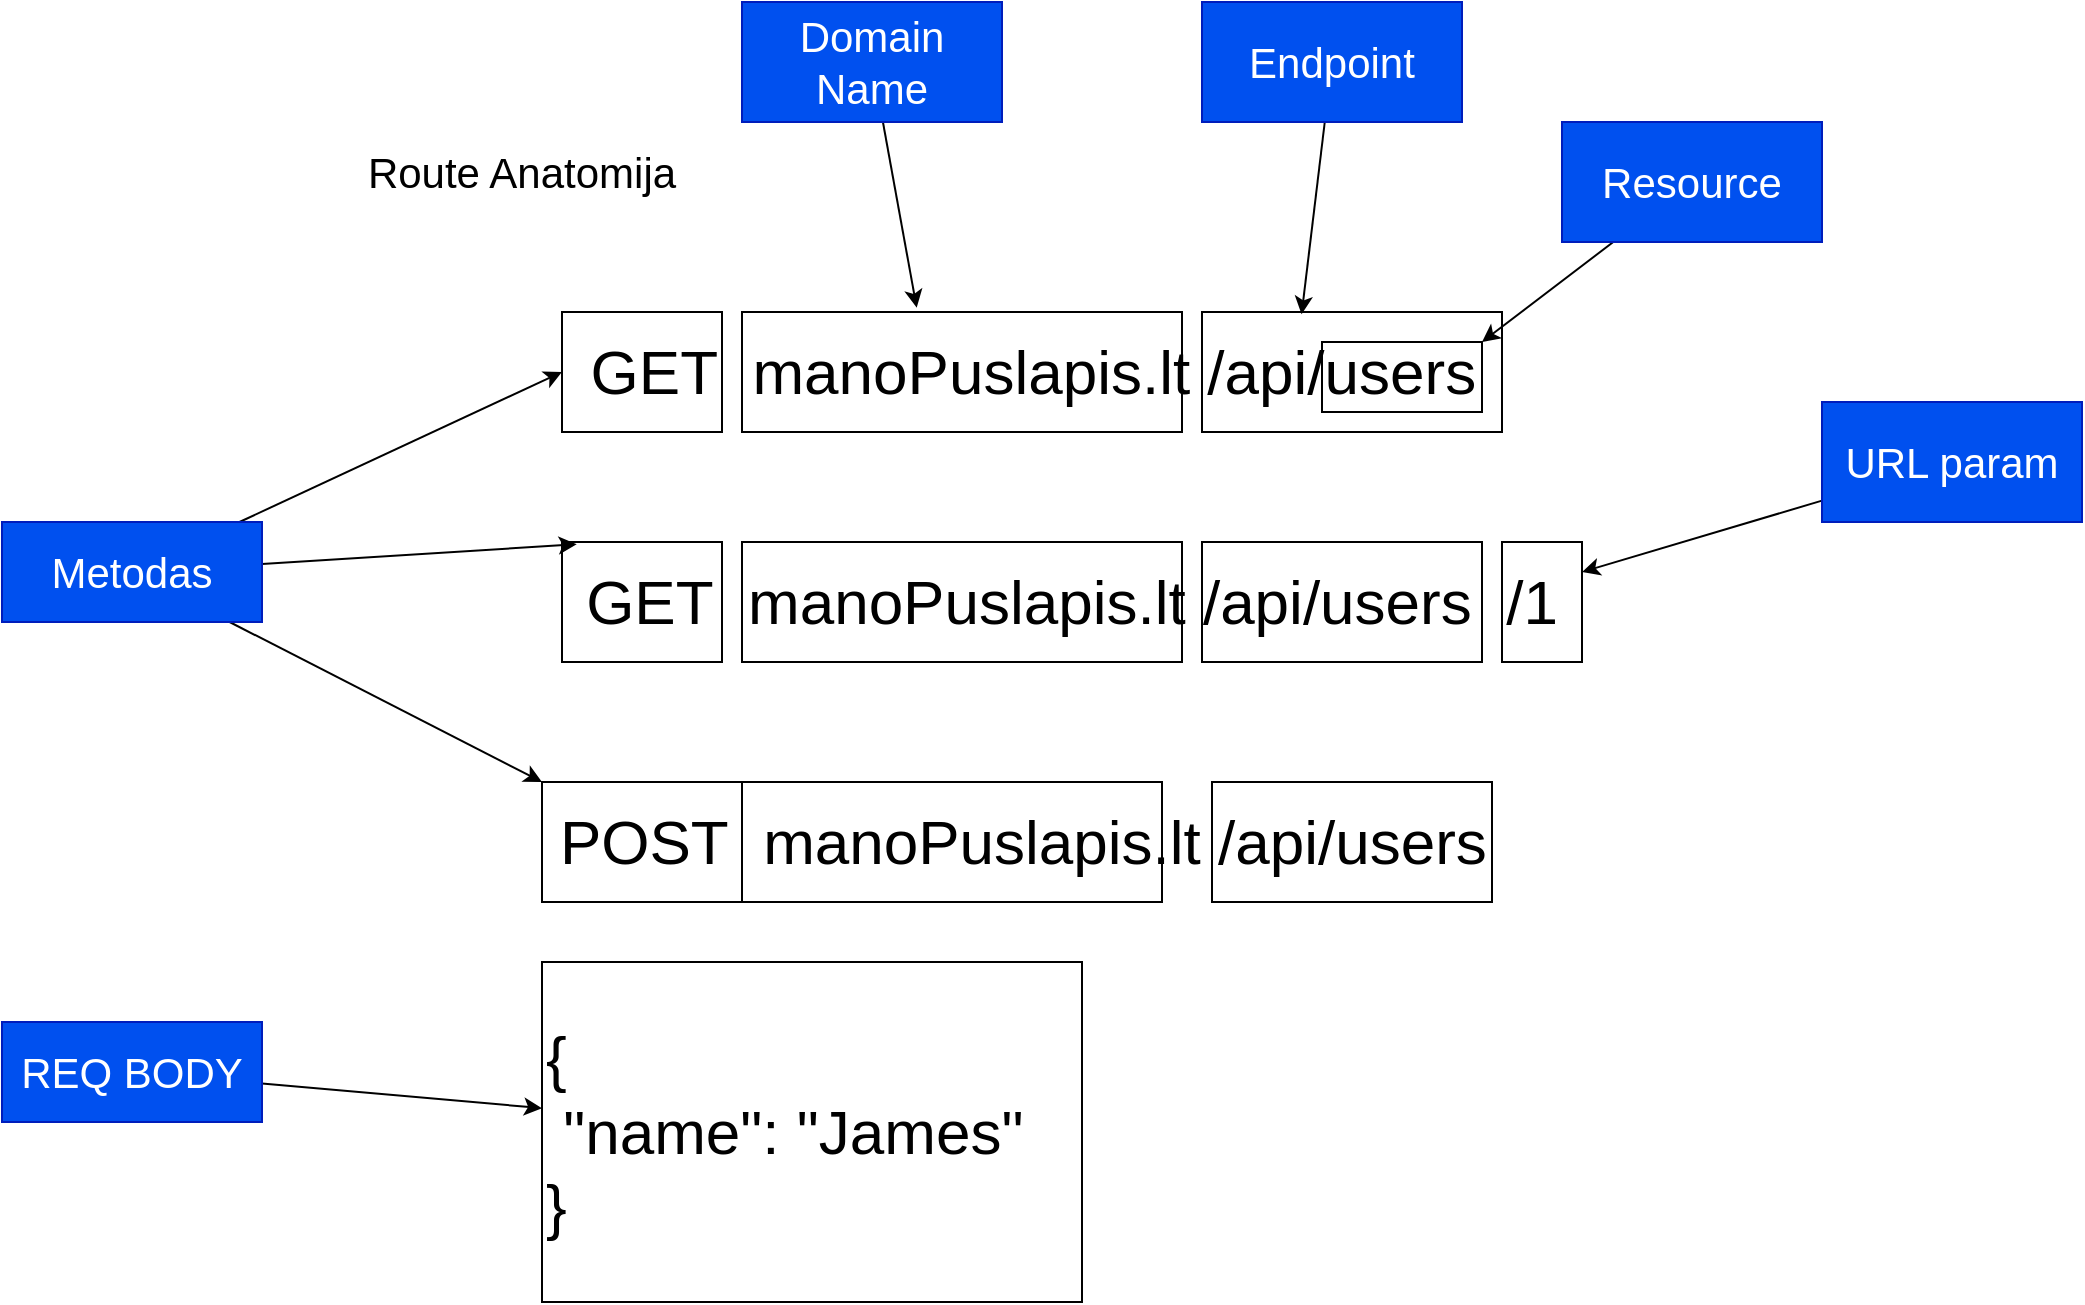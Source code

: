 <mxfile>
    <diagram id="aGEhEcKIQwWKC8-lZaDE" name="Page-1">
        <mxGraphModel dx="1904" dy="1739" grid="1" gridSize="10" guides="1" tooltips="1" connect="1" arrows="1" fold="1" page="1" pageScale="1" pageWidth="850" pageHeight="1100" math="0" shadow="0">
            <root>
                <mxCell id="0"/>
                <mxCell id="1" parent="0"/>
                <mxCell id="2" value="Route Anatomija" style="text;html=1;strokeColor=none;fillColor=none;align=center;verticalAlign=middle;whiteSpace=wrap;rounded=0;fontSize=21;" vertex="1" parent="1">
                    <mxGeometry x="30" y="20" width="180" height="30" as="geometry"/>
                </mxCell>
                <mxCell id="4" value="GET&amp;nbsp; manoPuslapis.lt /api/users&amp;nbsp;" style="text;html=1;strokeColor=none;fillColor=none;align=center;verticalAlign=middle;whiteSpace=wrap;rounded=0;fontSize=31;" vertex="1" parent="1">
                    <mxGeometry x="30" y="120" width="700" height="30" as="geometry"/>
                </mxCell>
                <mxCell id="5" value="" style="rounded=0;whiteSpace=wrap;html=1;fontSize=31;fillColor=none;" vertex="1" parent="1">
                    <mxGeometry x="230" y="105" width="220" height="60" as="geometry"/>
                </mxCell>
                <mxCell id="6" value="" style="rounded=0;whiteSpace=wrap;html=1;fontSize=31;fillColor=none;" vertex="1" parent="1">
                    <mxGeometry x="140" y="105" width="80" height="60" as="geometry"/>
                </mxCell>
                <mxCell id="7" value="" style="rounded=0;whiteSpace=wrap;html=1;fontSize=31;fillColor=none;" vertex="1" parent="1">
                    <mxGeometry x="460" y="105" width="150" height="60" as="geometry"/>
                </mxCell>
                <mxCell id="8" value="GET&amp;nbsp; manoPuslapis.lt /api/users&amp;nbsp; /1" style="text;html=1;strokeColor=none;fillColor=none;align=center;verticalAlign=middle;whiteSpace=wrap;rounded=0;fontSize=31;" vertex="1" parent="1">
                    <mxGeometry x="50" y="235" width="690" height="30" as="geometry"/>
                </mxCell>
                <mxCell id="9" value="" style="rounded=0;whiteSpace=wrap;html=1;fontSize=31;fillColor=none;" vertex="1" parent="1">
                    <mxGeometry x="230" y="220" width="220" height="60" as="geometry"/>
                </mxCell>
                <mxCell id="10" value="" style="rounded=0;whiteSpace=wrap;html=1;fontSize=31;fillColor=none;" vertex="1" parent="1">
                    <mxGeometry x="140" y="220" width="80" height="60" as="geometry"/>
                </mxCell>
                <mxCell id="11" value="" style="rounded=0;whiteSpace=wrap;html=1;fontSize=31;fillColor=none;" vertex="1" parent="1">
                    <mxGeometry x="460" y="220" width="140" height="60" as="geometry"/>
                </mxCell>
                <mxCell id="12" value="" style="rounded=0;whiteSpace=wrap;html=1;fontSize=31;fillColor=none;" vertex="1" parent="1">
                    <mxGeometry x="610" y="220" width="40" height="60" as="geometry"/>
                </mxCell>
                <mxCell id="13" value="POST&amp;nbsp; manoPuslapis.lt /api/users&amp;nbsp;" style="text;html=1;strokeColor=none;fillColor=none;align=center;verticalAlign=middle;whiteSpace=wrap;rounded=0;fontSize=31;" vertex="1" parent="1">
                    <mxGeometry x="30" y="355" width="690" height="30" as="geometry"/>
                </mxCell>
                <mxCell id="14" value="" style="rounded=0;whiteSpace=wrap;html=1;fontSize=31;fillColor=none;" vertex="1" parent="1">
                    <mxGeometry x="230" y="340" width="210" height="60" as="geometry"/>
                </mxCell>
                <mxCell id="15" value="" style="rounded=0;whiteSpace=wrap;html=1;fontSize=31;fillColor=none;" vertex="1" parent="1">
                    <mxGeometry x="130" y="340" width="100" height="60" as="geometry"/>
                </mxCell>
                <mxCell id="16" value="" style="rounded=0;whiteSpace=wrap;html=1;fontSize=31;fillColor=none;" vertex="1" parent="1">
                    <mxGeometry x="465" y="340" width="140" height="60" as="geometry"/>
                </mxCell>
                <mxCell id="18" value="{&lt;br&gt;&lt;div&gt;&lt;span&gt;&amp;nbsp;&quot;name&quot;: &quot;James&quot;&lt;/span&gt;&lt;/div&gt;}" style="text;html=1;strokeColor=default;fillColor=none;align=left;verticalAlign=middle;whiteSpace=wrap;rounded=0;fontSize=31;" vertex="1" parent="1">
                    <mxGeometry x="130" y="430" width="270" height="170" as="geometry"/>
                </mxCell>
                <mxCell id="21" style="edgeStyle=none;html=1;entryX=0;entryY=0.5;entryDx=0;entryDy=0;fontSize=21;" edge="1" parent="1" source="20" target="6">
                    <mxGeometry relative="1" as="geometry"/>
                </mxCell>
                <mxCell id="22" style="edgeStyle=none;html=1;entryX=0.092;entryY=0.019;entryDx=0;entryDy=0;entryPerimeter=0;fontSize=21;" edge="1" parent="1" source="20" target="10">
                    <mxGeometry relative="1" as="geometry"/>
                </mxCell>
                <mxCell id="23" style="edgeStyle=none;html=1;entryX=0;entryY=0;entryDx=0;entryDy=0;fontSize=21;" edge="1" parent="1" source="20" target="15">
                    <mxGeometry relative="1" as="geometry"/>
                </mxCell>
                <mxCell id="20" value="Metodas" style="text;html=1;strokeColor=#001DBC;fillColor=#0050ef;align=center;verticalAlign=middle;whiteSpace=wrap;rounded=0;fontSize=21;fontColor=#ffffff;" vertex="1" parent="1">
                    <mxGeometry x="-140" y="210" width="130" height="50" as="geometry"/>
                </mxCell>
                <mxCell id="25" style="edgeStyle=none;html=1;entryX=0.397;entryY=-0.036;entryDx=0;entryDy=0;entryPerimeter=0;fontSize=21;" edge="1" parent="1" source="24" target="5">
                    <mxGeometry relative="1" as="geometry"/>
                </mxCell>
                <mxCell id="24" value="Domain Name" style="text;html=1;strokeColor=#001DBC;fillColor=#0050ef;align=center;verticalAlign=middle;whiteSpace=wrap;rounded=0;fontSize=21;fontColor=#ffffff;" vertex="1" parent="1">
                    <mxGeometry x="230" y="-50" width="130" height="60" as="geometry"/>
                </mxCell>
                <mxCell id="27" style="edgeStyle=none;html=1;entryX=0.332;entryY=0.019;entryDx=0;entryDy=0;entryPerimeter=0;fontSize=21;" edge="1" parent="1" source="26" target="7">
                    <mxGeometry relative="1" as="geometry"/>
                </mxCell>
                <mxCell id="26" value="Endpoint" style="text;html=1;strokeColor=#001DBC;fillColor=#0050ef;align=center;verticalAlign=middle;whiteSpace=wrap;rounded=0;fontSize=21;fontColor=#ffffff;" vertex="1" parent="1">
                    <mxGeometry x="460" y="-50" width="130" height="60" as="geometry"/>
                </mxCell>
                <mxCell id="28" value="" style="rounded=0;whiteSpace=wrap;html=1;fontSize=31;fillColor=none;" vertex="1" parent="1">
                    <mxGeometry x="520" y="120" width="80" height="35" as="geometry"/>
                </mxCell>
                <mxCell id="30" style="edgeStyle=none;html=1;entryX=1;entryY=0;entryDx=0;entryDy=0;fontSize=21;" edge="1" parent="1" source="29" target="28">
                    <mxGeometry relative="1" as="geometry"/>
                </mxCell>
                <mxCell id="29" value="Resource" style="text;html=1;strokeColor=#001DBC;fillColor=#0050ef;align=center;verticalAlign=middle;whiteSpace=wrap;rounded=0;fontSize=21;fontColor=#ffffff;" vertex="1" parent="1">
                    <mxGeometry x="640" y="10" width="130" height="60" as="geometry"/>
                </mxCell>
                <mxCell id="32" style="edgeStyle=none;html=1;entryX=1;entryY=0.25;entryDx=0;entryDy=0;fontSize=21;" edge="1" parent="1" source="31" target="12">
                    <mxGeometry relative="1" as="geometry"/>
                </mxCell>
                <mxCell id="31" value="URL param" style="text;html=1;strokeColor=#001DBC;fillColor=#0050ef;align=center;verticalAlign=middle;whiteSpace=wrap;rounded=0;fontSize=21;fontColor=#ffffff;" vertex="1" parent="1">
                    <mxGeometry x="770" y="150" width="130" height="60" as="geometry"/>
                </mxCell>
                <mxCell id="34" style="edgeStyle=none;html=1;fontSize=21;" edge="1" parent="1" source="33" target="18">
                    <mxGeometry relative="1" as="geometry"/>
                </mxCell>
                <mxCell id="33" value="REQ BODY" style="text;html=1;strokeColor=#001DBC;fillColor=#0050ef;align=center;verticalAlign=middle;whiteSpace=wrap;rounded=0;fontSize=21;fontColor=#ffffff;" vertex="1" parent="1">
                    <mxGeometry x="-140" y="460" width="130" height="50" as="geometry"/>
                </mxCell>
            </root>
        </mxGraphModel>
    </diagram>
</mxfile>